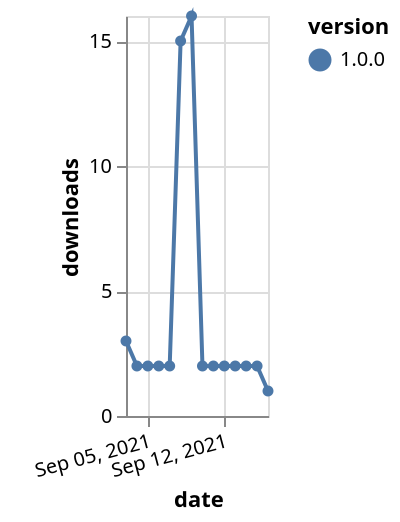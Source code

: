 {"$schema": "https://vega.github.io/schema/vega-lite/v5.json", "description": "A simple bar chart with embedded data.", "data": {"values": [{"date": "2021-09-03", "total": 784, "delta": 3, "version": "1.0.0"}, {"date": "2021-09-04", "total": 786, "delta": 2, "version": "1.0.0"}, {"date": "2021-09-05", "total": 788, "delta": 2, "version": "1.0.0"}, {"date": "2021-09-06", "total": 790, "delta": 2, "version": "1.0.0"}, {"date": "2021-09-07", "total": 792, "delta": 2, "version": "1.0.0"}, {"date": "2021-09-08", "total": 807, "delta": 15, "version": "1.0.0"}, {"date": "2021-09-09", "total": 823, "delta": 16, "version": "1.0.0"}, {"date": "2021-09-10", "total": 825, "delta": 2, "version": "1.0.0"}, {"date": "2021-09-11", "total": 827, "delta": 2, "version": "1.0.0"}, {"date": "2021-09-12", "total": 829, "delta": 2, "version": "1.0.0"}, {"date": "2021-09-13", "total": 831, "delta": 2, "version": "1.0.0"}, {"date": "2021-09-14", "total": 833, "delta": 2, "version": "1.0.0"}, {"date": "2021-09-15", "total": 835, "delta": 2, "version": "1.0.0"}, {"date": "2021-09-16", "total": 836, "delta": 1, "version": "1.0.0"}]}, "width": "container", "mark": {"type": "line", "point": {"filled": true}}, "encoding": {"x": {"field": "date", "type": "temporal", "timeUnit": "yearmonthdate", "title": "date", "axis": {"labelAngle": -15}}, "y": {"field": "delta", "type": "quantitative", "title": "downloads"}, "color": {"field": "version", "type": "nominal"}, "tooltip": {"field": "delta"}}}